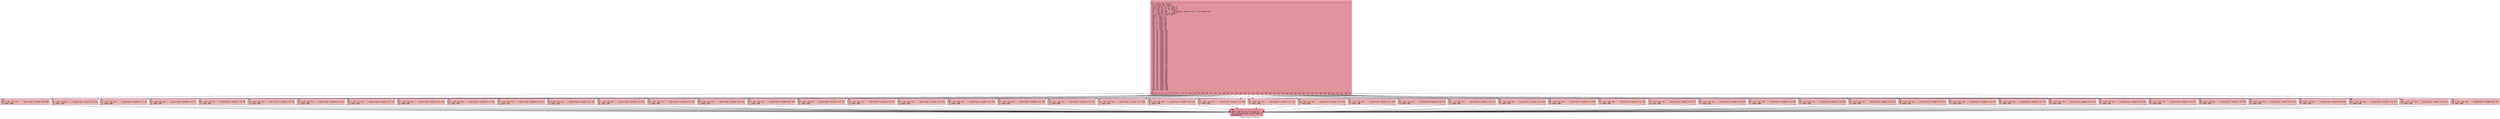 digraph "CFG for 'fatal_CL' function" {
	label="CFG for 'fatal_CL' function";

	Node0x600000f4a260 [shape=record,color="#b70d28ff", style=filled, fillcolor="#b70d2870" fontname="Courier",label="{2:\l|  %3 = alloca i32, align 4\l  %4 = alloca i32, align 4\l  store i32 %0, ptr %3, align 4\l  store i32 %1, ptr %4, align 4\l  %5 = load i32, ptr %4, align 4\l  %6 = call i32 (ptr, ...) @printf(ptr noundef @.str.4, i32 noundef %5)\l  %7 = load i32, ptr %3, align 4\l  switch i32 %7, label %106 [\l    i32 0, label %8\l    i32 -1, label %10\l    i32 -2, label %12\l    i32 -3, label %14\l    i32 -4, label %16\l    i32 -5, label %18\l    i32 -6, label %20\l    i32 -7, label %22\l    i32 -8, label %24\l    i32 -9, label %26\l    i32 -10, label %28\l    i32 -11, label %30\l    i32 -12, label %32\l    i32 -30, label %34\l    i32 -31, label %36\l    i32 -32, label %38\l    i32 -33, label %40\l    i32 -34, label %42\l    i32 -35, label %44\l    i32 -36, label %46\l    i32 -37, label %48\l    i32 -38, label %50\l    i32 -39, label %52\l    i32 -40, label %54\l    i32 -41, label %56\l    i32 -42, label %58\l    i32 -43, label %60\l    i32 -44, label %62\l    i32 -45, label %64\l    i32 -46, label %66\l    i32 -47, label %68\l    i32 -48, label %70\l    i32 -49, label %72\l    i32 -50, label %74\l    i32 -51, label %76\l    i32 -52, label %78\l    i32 -53, label %80\l    i32 -54, label %82\l    i32 -55, label %84\l    i32 -56, label %86\l    i32 -57, label %88\l    i32 -58, label %90\l    i32 -59, label %92\l    i32 -60, label %94\l    i32 -61, label %96\l    i32 -62, label %98\l    i32 -63, label %100\l    i32 -13, label %102\l    i32 -14, label %104\l  ]\l|{<s0>def|<s1>0|<s2>-1|<s3>-2|<s4>-3|<s5>-4|<s6>-5|<s7>-6|<s8>-7|<s9>-8|<s10>-9|<s11>-10|<s12>-11|<s13>-12|<s14>-30|<s15>-31|<s16>-32|<s17>-33|<s18>-34|<s19>-35|<s20>-36|<s21>-37|<s22>-38|<s23>-39|<s24>-40|<s25>-41|<s26>-42|<s27>-43|<s28>-44|<s29>-45|<s30>-46|<s31>-47|<s32>-48|<s33>-49|<s34>-50|<s35>-51|<s36>-52|<s37>-53|<s38>-54|<s39>-55|<s40>-56|<s41>-57|<s42>-58|<s43>-59|<s44>-60|<s45>-61|<s46>-62|<s47>-63|<s48>-13|<s49>-14}}"];
	Node0x600000f4a260:s0 -> Node0x600000f4b200[tooltip="2 -> 106\nProbability 2.00%" ];
	Node0x600000f4a260:s1 -> Node0x600000f4a2b0[tooltip="2 -> 8\nProbability 2.00%" ];
	Node0x600000f4a260:s2 -> Node0x600000f4a300[tooltip="2 -> 10\nProbability 2.00%" ];
	Node0x600000f4a260:s3 -> Node0x600000f4a350[tooltip="2 -> 12\nProbability 2.00%" ];
	Node0x600000f4a260:s4 -> Node0x600000f4a3a0[tooltip="2 -> 14\nProbability 2.00%" ];
	Node0x600000f4a260:s5 -> Node0x600000f4a3f0[tooltip="2 -> 16\nProbability 2.00%" ];
	Node0x600000f4a260:s6 -> Node0x600000f4a440[tooltip="2 -> 18\nProbability 2.00%" ];
	Node0x600000f4a260:s7 -> Node0x600000f4a490[tooltip="2 -> 20\nProbability 2.00%" ];
	Node0x600000f4a260:s8 -> Node0x600000f4a4e0[tooltip="2 -> 22\nProbability 2.00%" ];
	Node0x600000f4a260:s9 -> Node0x600000f4a530[tooltip="2 -> 24\nProbability 2.00%" ];
	Node0x600000f4a260:s10 -> Node0x600000f4a580[tooltip="2 -> 26\nProbability 2.00%" ];
	Node0x600000f4a260:s11 -> Node0x600000f4a5d0[tooltip="2 -> 28\nProbability 2.00%" ];
	Node0x600000f4a260:s12 -> Node0x600000f4a620[tooltip="2 -> 30\nProbability 2.00%" ];
	Node0x600000f4a260:s13 -> Node0x600000f4a670[tooltip="2 -> 32\nProbability 2.00%" ];
	Node0x600000f4a260:s14 -> Node0x600000f4a6c0[tooltip="2 -> 34\nProbability 2.00%" ];
	Node0x600000f4a260:s15 -> Node0x600000f4a710[tooltip="2 -> 36\nProbability 2.00%" ];
	Node0x600000f4a260:s16 -> Node0x600000f4a760[tooltip="2 -> 38\nProbability 2.00%" ];
	Node0x600000f4a260:s17 -> Node0x600000f4a7b0[tooltip="2 -> 40\nProbability 2.00%" ];
	Node0x600000f4a260:s18 -> Node0x600000f4a800[tooltip="2 -> 42\nProbability 2.00%" ];
	Node0x600000f4a260:s19 -> Node0x600000f4a850[tooltip="2 -> 44\nProbability 2.00%" ];
	Node0x600000f4a260:s20 -> Node0x600000f4a8a0[tooltip="2 -> 46\nProbability 2.00%" ];
	Node0x600000f4a260:s21 -> Node0x600000f4a8f0[tooltip="2 -> 48\nProbability 2.00%" ];
	Node0x600000f4a260:s22 -> Node0x600000f4a940[tooltip="2 -> 50\nProbability 2.00%" ];
	Node0x600000f4a260:s23 -> Node0x600000f4a990[tooltip="2 -> 52\nProbability 2.00%" ];
	Node0x600000f4a260:s24 -> Node0x600000f4a9e0[tooltip="2 -> 54\nProbability 2.00%" ];
	Node0x600000f4a260:s25 -> Node0x600000f4aa30[tooltip="2 -> 56\nProbability 2.00%" ];
	Node0x600000f4a260:s26 -> Node0x600000f4aa80[tooltip="2 -> 58\nProbability 2.00%" ];
	Node0x600000f4a260:s27 -> Node0x600000f4aad0[tooltip="2 -> 60\nProbability 2.00%" ];
	Node0x600000f4a260:s28 -> Node0x600000f4ab20[tooltip="2 -> 62\nProbability 2.00%" ];
	Node0x600000f4a260:s29 -> Node0x600000f4ab70[tooltip="2 -> 64\nProbability 2.00%" ];
	Node0x600000f4a260:s30 -> Node0x600000f4abc0[tooltip="2 -> 66\nProbability 2.00%" ];
	Node0x600000f4a260:s31 -> Node0x600000f4ac10[tooltip="2 -> 68\nProbability 2.00%" ];
	Node0x600000f4a260:s32 -> Node0x600000f4ac60[tooltip="2 -> 70\nProbability 2.00%" ];
	Node0x600000f4a260:s33 -> Node0x600000f4acb0[tooltip="2 -> 72\nProbability 2.00%" ];
	Node0x600000f4a260:s34 -> Node0x600000f4ad00[tooltip="2 -> 74\nProbability 2.00%" ];
	Node0x600000f4a260:s35 -> Node0x600000f4ad50[tooltip="2 -> 76\nProbability 2.00%" ];
	Node0x600000f4a260:s36 -> Node0x600000f4ada0[tooltip="2 -> 78\nProbability 2.00%" ];
	Node0x600000f4a260:s37 -> Node0x600000f4adf0[tooltip="2 -> 80\nProbability 2.00%" ];
	Node0x600000f4a260:s38 -> Node0x600000f4ae40[tooltip="2 -> 82\nProbability 2.00%" ];
	Node0x600000f4a260:s39 -> Node0x600000f4ae90[tooltip="2 -> 84\nProbability 2.00%" ];
	Node0x600000f4a260:s40 -> Node0x600000f4aee0[tooltip="2 -> 86\nProbability 2.00%" ];
	Node0x600000f4a260:s41 -> Node0x600000f4af30[tooltip="2 -> 88\nProbability 2.00%" ];
	Node0x600000f4a260:s42 -> Node0x600000f4af80[tooltip="2 -> 90\nProbability 2.00%" ];
	Node0x600000f4a260:s43 -> Node0x600000f4afd0[tooltip="2 -> 92\nProbability 2.00%" ];
	Node0x600000f4a260:s44 -> Node0x600000f4b020[tooltip="2 -> 94\nProbability 2.00%" ];
	Node0x600000f4a260:s45 -> Node0x600000f4b070[tooltip="2 -> 96\nProbability 2.00%" ];
	Node0x600000f4a260:s46 -> Node0x600000f4b0c0[tooltip="2 -> 98\nProbability 2.00%" ];
	Node0x600000f4a260:s47 -> Node0x600000f4b110[tooltip="2 -> 100\nProbability 2.00%" ];
	Node0x600000f4a260:s48 -> Node0x600000f4b160[tooltip="2 -> 102\nProbability 2.00%" ];
	Node0x600000f4a260:s49 -> Node0x600000f4b1b0[tooltip="2 -> 104\nProbability 2.00%" ];
	Node0x600000f4a2b0 [shape=record,color="#3d50c3ff", style=filled, fillcolor="#d8564670" fontname="Courier",label="{8:\l|  %9 = call i32 (ptr, ...) @printf(ptr noundef @.str.5)\l  br label %108\l}"];
	Node0x600000f4a2b0 -> Node0x600000f4b250[tooltip="8 -> 108\nProbability 100.00%" ];
	Node0x600000f4a300 [shape=record,color="#3d50c3ff", style=filled, fillcolor="#d8564670" fontname="Courier",label="{10:\l|  %11 = call i32 (ptr, ...) @printf(ptr noundef @.str.6)\l  br label %108\l}"];
	Node0x600000f4a300 -> Node0x600000f4b250[tooltip="10 -> 108\nProbability 100.00%" ];
	Node0x600000f4a350 [shape=record,color="#3d50c3ff", style=filled, fillcolor="#d8564670" fontname="Courier",label="{12:\l|  %13 = call i32 (ptr, ...) @printf(ptr noundef @.str.7)\l  br label %108\l}"];
	Node0x600000f4a350 -> Node0x600000f4b250[tooltip="12 -> 108\nProbability 100.00%" ];
	Node0x600000f4a3a0 [shape=record,color="#3d50c3ff", style=filled, fillcolor="#d8564670" fontname="Courier",label="{14:\l|  %15 = call i32 (ptr, ...) @printf(ptr noundef @.str.8)\l  br label %108\l}"];
	Node0x600000f4a3a0 -> Node0x600000f4b250[tooltip="14 -> 108\nProbability 100.00%" ];
	Node0x600000f4a3f0 [shape=record,color="#3d50c3ff", style=filled, fillcolor="#d8564670" fontname="Courier",label="{16:\l|  %17 = call i32 (ptr, ...) @printf(ptr noundef @.str.9)\l  br label %108\l}"];
	Node0x600000f4a3f0 -> Node0x600000f4b250[tooltip="16 -> 108\nProbability 100.00%" ];
	Node0x600000f4a440 [shape=record,color="#3d50c3ff", style=filled, fillcolor="#d8564670" fontname="Courier",label="{18:\l|  %19 = call i32 (ptr, ...) @printf(ptr noundef @.str.10)\l  br label %108\l}"];
	Node0x600000f4a440 -> Node0x600000f4b250[tooltip="18 -> 108\nProbability 100.00%" ];
	Node0x600000f4a490 [shape=record,color="#3d50c3ff", style=filled, fillcolor="#d8564670" fontname="Courier",label="{20:\l|  %21 = call i32 (ptr, ...) @printf(ptr noundef @.str.11)\l  br label %108\l}"];
	Node0x600000f4a490 -> Node0x600000f4b250[tooltip="20 -> 108\nProbability 100.00%" ];
	Node0x600000f4a4e0 [shape=record,color="#3d50c3ff", style=filled, fillcolor="#d8564670" fontname="Courier",label="{22:\l|  %23 = call i32 (ptr, ...) @printf(ptr noundef @.str.12)\l  br label %108\l}"];
	Node0x600000f4a4e0 -> Node0x600000f4b250[tooltip="22 -> 108\nProbability 100.00%" ];
	Node0x600000f4a530 [shape=record,color="#3d50c3ff", style=filled, fillcolor="#d8564670" fontname="Courier",label="{24:\l|  %25 = call i32 (ptr, ...) @printf(ptr noundef @.str.13)\l  br label %108\l}"];
	Node0x600000f4a530 -> Node0x600000f4b250[tooltip="24 -> 108\nProbability 100.00%" ];
	Node0x600000f4a580 [shape=record,color="#3d50c3ff", style=filled, fillcolor="#d8564670" fontname="Courier",label="{26:\l|  %27 = call i32 (ptr, ...) @printf(ptr noundef @.str.14)\l  br label %108\l}"];
	Node0x600000f4a580 -> Node0x600000f4b250[tooltip="26 -> 108\nProbability 100.00%" ];
	Node0x600000f4a5d0 [shape=record,color="#3d50c3ff", style=filled, fillcolor="#d8564670" fontname="Courier",label="{28:\l|  %29 = call i32 (ptr, ...) @printf(ptr noundef @.str.15)\l  br label %108\l}"];
	Node0x600000f4a5d0 -> Node0x600000f4b250[tooltip="28 -> 108\nProbability 100.00%" ];
	Node0x600000f4a620 [shape=record,color="#3d50c3ff", style=filled, fillcolor="#d8564670" fontname="Courier",label="{30:\l|  %31 = call i32 (ptr, ...) @printf(ptr noundef @.str.16)\l  br label %108\l}"];
	Node0x600000f4a620 -> Node0x600000f4b250[tooltip="30 -> 108\nProbability 100.00%" ];
	Node0x600000f4a670 [shape=record,color="#3d50c3ff", style=filled, fillcolor="#d8564670" fontname="Courier",label="{32:\l|  %33 = call i32 (ptr, ...) @printf(ptr noundef @.str.17)\l  br label %108\l}"];
	Node0x600000f4a670 -> Node0x600000f4b250[tooltip="32 -> 108\nProbability 100.00%" ];
	Node0x600000f4a6c0 [shape=record,color="#3d50c3ff", style=filled, fillcolor="#d8564670" fontname="Courier",label="{34:\l|  %35 = call i32 (ptr, ...) @printf(ptr noundef @.str.18)\l  br label %108\l}"];
	Node0x600000f4a6c0 -> Node0x600000f4b250[tooltip="34 -> 108\nProbability 100.00%" ];
	Node0x600000f4a710 [shape=record,color="#3d50c3ff", style=filled, fillcolor="#d8564670" fontname="Courier",label="{36:\l|  %37 = call i32 (ptr, ...) @printf(ptr noundef @.str.19)\l  br label %108\l}"];
	Node0x600000f4a710 -> Node0x600000f4b250[tooltip="36 -> 108\nProbability 100.00%" ];
	Node0x600000f4a760 [shape=record,color="#3d50c3ff", style=filled, fillcolor="#d8564670" fontname="Courier",label="{38:\l|  %39 = call i32 (ptr, ...) @printf(ptr noundef @.str.20)\l  br label %108\l}"];
	Node0x600000f4a760 -> Node0x600000f4b250[tooltip="38 -> 108\nProbability 100.00%" ];
	Node0x600000f4a7b0 [shape=record,color="#3d50c3ff", style=filled, fillcolor="#d8564670" fontname="Courier",label="{40:\l|  %41 = call i32 (ptr, ...) @printf(ptr noundef @.str.21)\l  br label %108\l}"];
	Node0x600000f4a7b0 -> Node0x600000f4b250[tooltip="40 -> 108\nProbability 100.00%" ];
	Node0x600000f4a800 [shape=record,color="#3d50c3ff", style=filled, fillcolor="#d8564670" fontname="Courier",label="{42:\l|  %43 = call i32 (ptr, ...) @printf(ptr noundef @.str.22)\l  br label %108\l}"];
	Node0x600000f4a800 -> Node0x600000f4b250[tooltip="42 -> 108\nProbability 100.00%" ];
	Node0x600000f4a850 [shape=record,color="#3d50c3ff", style=filled, fillcolor="#d8564670" fontname="Courier",label="{44:\l|  %45 = call i32 (ptr, ...) @printf(ptr noundef @.str.23)\l  br label %108\l}"];
	Node0x600000f4a850 -> Node0x600000f4b250[tooltip="44 -> 108\nProbability 100.00%" ];
	Node0x600000f4a8a0 [shape=record,color="#3d50c3ff", style=filled, fillcolor="#d8564670" fontname="Courier",label="{46:\l|  %47 = call i32 (ptr, ...) @printf(ptr noundef @.str.24)\l  br label %108\l}"];
	Node0x600000f4a8a0 -> Node0x600000f4b250[tooltip="46 -> 108\nProbability 100.00%" ];
	Node0x600000f4a8f0 [shape=record,color="#3d50c3ff", style=filled, fillcolor="#d8564670" fontname="Courier",label="{48:\l|  %49 = call i32 (ptr, ...) @printf(ptr noundef @.str.25)\l  br label %108\l}"];
	Node0x600000f4a8f0 -> Node0x600000f4b250[tooltip="48 -> 108\nProbability 100.00%" ];
	Node0x600000f4a940 [shape=record,color="#3d50c3ff", style=filled, fillcolor="#d8564670" fontname="Courier",label="{50:\l|  %51 = call i32 (ptr, ...) @printf(ptr noundef @.str.26)\l  br label %108\l}"];
	Node0x600000f4a940 -> Node0x600000f4b250[tooltip="50 -> 108\nProbability 100.00%" ];
	Node0x600000f4a990 [shape=record,color="#3d50c3ff", style=filled, fillcolor="#d8564670" fontname="Courier",label="{52:\l|  %53 = call i32 (ptr, ...) @printf(ptr noundef @.str.27)\l  br label %108\l}"];
	Node0x600000f4a990 -> Node0x600000f4b250[tooltip="52 -> 108\nProbability 100.00%" ];
	Node0x600000f4a9e0 [shape=record,color="#3d50c3ff", style=filled, fillcolor="#d8564670" fontname="Courier",label="{54:\l|  %55 = call i32 (ptr, ...) @printf(ptr noundef @.str.28)\l  br label %108\l}"];
	Node0x600000f4a9e0 -> Node0x600000f4b250[tooltip="54 -> 108\nProbability 100.00%" ];
	Node0x600000f4aa30 [shape=record,color="#3d50c3ff", style=filled, fillcolor="#d8564670" fontname="Courier",label="{56:\l|  %57 = call i32 (ptr, ...) @printf(ptr noundef @.str.29)\l  br label %108\l}"];
	Node0x600000f4aa30 -> Node0x600000f4b250[tooltip="56 -> 108\nProbability 100.00%" ];
	Node0x600000f4aa80 [shape=record,color="#3d50c3ff", style=filled, fillcolor="#d8564670" fontname="Courier",label="{58:\l|  %59 = call i32 (ptr, ...) @printf(ptr noundef @.str.30)\l  br label %108\l}"];
	Node0x600000f4aa80 -> Node0x600000f4b250[tooltip="58 -> 108\nProbability 100.00%" ];
	Node0x600000f4aad0 [shape=record,color="#3d50c3ff", style=filled, fillcolor="#d8564670" fontname="Courier",label="{60:\l|  %61 = call i32 (ptr, ...) @printf(ptr noundef @.str.31)\l  br label %108\l}"];
	Node0x600000f4aad0 -> Node0x600000f4b250[tooltip="60 -> 108\nProbability 100.00%" ];
	Node0x600000f4ab20 [shape=record,color="#3d50c3ff", style=filled, fillcolor="#d8564670" fontname="Courier",label="{62:\l|  %63 = call i32 (ptr, ...) @printf(ptr noundef @.str.32)\l  br label %108\l}"];
	Node0x600000f4ab20 -> Node0x600000f4b250[tooltip="62 -> 108\nProbability 100.00%" ];
	Node0x600000f4ab70 [shape=record,color="#3d50c3ff", style=filled, fillcolor="#d8564670" fontname="Courier",label="{64:\l|  %65 = call i32 (ptr, ...) @printf(ptr noundef @.str.33)\l  br label %108\l}"];
	Node0x600000f4ab70 -> Node0x600000f4b250[tooltip="64 -> 108\nProbability 100.00%" ];
	Node0x600000f4abc0 [shape=record,color="#3d50c3ff", style=filled, fillcolor="#d8564670" fontname="Courier",label="{66:\l|  %67 = call i32 (ptr, ...) @printf(ptr noundef @.str.34)\l  br label %108\l}"];
	Node0x600000f4abc0 -> Node0x600000f4b250[tooltip="66 -> 108\nProbability 100.00%" ];
	Node0x600000f4ac10 [shape=record,color="#3d50c3ff", style=filled, fillcolor="#d8564670" fontname="Courier",label="{68:\l|  %69 = call i32 (ptr, ...) @printf(ptr noundef @.str.35)\l  br label %108\l}"];
	Node0x600000f4ac10 -> Node0x600000f4b250[tooltip="68 -> 108\nProbability 100.00%" ];
	Node0x600000f4ac60 [shape=record,color="#3d50c3ff", style=filled, fillcolor="#d8564670" fontname="Courier",label="{70:\l|  %71 = call i32 (ptr, ...) @printf(ptr noundef @.str.36)\l  br label %108\l}"];
	Node0x600000f4ac60 -> Node0x600000f4b250[tooltip="70 -> 108\nProbability 100.00%" ];
	Node0x600000f4acb0 [shape=record,color="#3d50c3ff", style=filled, fillcolor="#d8564670" fontname="Courier",label="{72:\l|  %73 = call i32 (ptr, ...) @printf(ptr noundef @.str.37)\l  br label %108\l}"];
	Node0x600000f4acb0 -> Node0x600000f4b250[tooltip="72 -> 108\nProbability 100.00%" ];
	Node0x600000f4ad00 [shape=record,color="#3d50c3ff", style=filled, fillcolor="#d8564670" fontname="Courier",label="{74:\l|  %75 = call i32 (ptr, ...) @printf(ptr noundef @.str.38)\l  br label %108\l}"];
	Node0x600000f4ad00 -> Node0x600000f4b250[tooltip="74 -> 108\nProbability 100.00%" ];
	Node0x600000f4ad50 [shape=record,color="#3d50c3ff", style=filled, fillcolor="#d8564670" fontname="Courier",label="{76:\l|  %77 = call i32 (ptr, ...) @printf(ptr noundef @.str.39)\l  br label %108\l}"];
	Node0x600000f4ad50 -> Node0x600000f4b250[tooltip="76 -> 108\nProbability 100.00%" ];
	Node0x600000f4ada0 [shape=record,color="#3d50c3ff", style=filled, fillcolor="#d8564670" fontname="Courier",label="{78:\l|  %79 = call i32 (ptr, ...) @printf(ptr noundef @.str.40)\l  br label %108\l}"];
	Node0x600000f4ada0 -> Node0x600000f4b250[tooltip="78 -> 108\nProbability 100.00%" ];
	Node0x600000f4adf0 [shape=record,color="#3d50c3ff", style=filled, fillcolor="#d8564670" fontname="Courier",label="{80:\l|  %81 = call i32 (ptr, ...) @printf(ptr noundef @.str.41)\l  br label %108\l}"];
	Node0x600000f4adf0 -> Node0x600000f4b250[tooltip="80 -> 108\nProbability 100.00%" ];
	Node0x600000f4ae40 [shape=record,color="#3d50c3ff", style=filled, fillcolor="#d8564670" fontname="Courier",label="{82:\l|  %83 = call i32 (ptr, ...) @printf(ptr noundef @.str.42)\l  br label %108\l}"];
	Node0x600000f4ae40 -> Node0x600000f4b250[tooltip="82 -> 108\nProbability 100.00%" ];
	Node0x600000f4ae90 [shape=record,color="#3d50c3ff", style=filled, fillcolor="#d8564670" fontname="Courier",label="{84:\l|  %85 = call i32 (ptr, ...) @printf(ptr noundef @.str.43)\l  br label %108\l}"];
	Node0x600000f4ae90 -> Node0x600000f4b250[tooltip="84 -> 108\nProbability 100.00%" ];
	Node0x600000f4aee0 [shape=record,color="#3d50c3ff", style=filled, fillcolor="#d8564670" fontname="Courier",label="{86:\l|  %87 = call i32 (ptr, ...) @printf(ptr noundef @.str.44)\l  br label %108\l}"];
	Node0x600000f4aee0 -> Node0x600000f4b250[tooltip="86 -> 108\nProbability 100.00%" ];
	Node0x600000f4af30 [shape=record,color="#3d50c3ff", style=filled, fillcolor="#d8564670" fontname="Courier",label="{88:\l|  %89 = call i32 (ptr, ...) @printf(ptr noundef @.str.45)\l  br label %108\l}"];
	Node0x600000f4af30 -> Node0x600000f4b250[tooltip="88 -> 108\nProbability 100.00%" ];
	Node0x600000f4af80 [shape=record,color="#3d50c3ff", style=filled, fillcolor="#d8564670" fontname="Courier",label="{90:\l|  %91 = call i32 (ptr, ...) @printf(ptr noundef @.str.46)\l  br label %108\l}"];
	Node0x600000f4af80 -> Node0x600000f4b250[tooltip="90 -> 108\nProbability 100.00%" ];
	Node0x600000f4afd0 [shape=record,color="#3d50c3ff", style=filled, fillcolor="#d8564670" fontname="Courier",label="{92:\l|  %93 = call i32 (ptr, ...) @printf(ptr noundef @.str.47)\l  br label %108\l}"];
	Node0x600000f4afd0 -> Node0x600000f4b250[tooltip="92 -> 108\nProbability 100.00%" ];
	Node0x600000f4b020 [shape=record,color="#3d50c3ff", style=filled, fillcolor="#d8564670" fontname="Courier",label="{94:\l|  %95 = call i32 (ptr, ...) @printf(ptr noundef @.str.48)\l  br label %108\l}"];
	Node0x600000f4b020 -> Node0x600000f4b250[tooltip="94 -> 108\nProbability 100.00%" ];
	Node0x600000f4b070 [shape=record,color="#3d50c3ff", style=filled, fillcolor="#d8564670" fontname="Courier",label="{96:\l|  %97 = call i32 (ptr, ...) @printf(ptr noundef @.str.49)\l  br label %108\l}"];
	Node0x600000f4b070 -> Node0x600000f4b250[tooltip="96 -> 108\nProbability 100.00%" ];
	Node0x600000f4b0c0 [shape=record,color="#3d50c3ff", style=filled, fillcolor="#d8564670" fontname="Courier",label="{98:\l|  %99 = call i32 (ptr, ...) @printf(ptr noundef @.str.50)\l  br label %108\l}"];
	Node0x600000f4b0c0 -> Node0x600000f4b250[tooltip="98 -> 108\nProbability 100.00%" ];
	Node0x600000f4b110 [shape=record,color="#3d50c3ff", style=filled, fillcolor="#d8564670" fontname="Courier",label="{100:\l|  %101 = call i32 (ptr, ...) @printf(ptr noundef @.str.51)\l  br label %108\l}"];
	Node0x600000f4b110 -> Node0x600000f4b250[tooltip="100 -> 108\nProbability 100.00%" ];
	Node0x600000f4b160 [shape=record,color="#3d50c3ff", style=filled, fillcolor="#d8564670" fontname="Courier",label="{102:\l|  %103 = call i32 (ptr, ...) @printf(ptr noundef @.str.52)\l  br label %108\l}"];
	Node0x600000f4b160 -> Node0x600000f4b250[tooltip="102 -> 108\nProbability 100.00%" ];
	Node0x600000f4b1b0 [shape=record,color="#3d50c3ff", style=filled, fillcolor="#d8564670" fontname="Courier",label="{104:\l|  %105 = call i32 (ptr, ...) @printf(ptr noundef @.str.53)\l  br label %108\l}"];
	Node0x600000f4b1b0 -> Node0x600000f4b250[tooltip="104 -> 108\nProbability 100.00%" ];
	Node0x600000f4b200 [shape=record,color="#3d50c3ff", style=filled, fillcolor="#d8564670" fontname="Courier",label="{106:\l|  %107 = call i32 (ptr, ...) @printf(ptr noundef @.str.54)\l  br label %108\l}"];
	Node0x600000f4b200 -> Node0x600000f4b250[tooltip="106 -> 108\nProbability 100.00%" ];
	Node0x600000f4b250 [shape=record,color="#b70d28ff", style=filled, fillcolor="#b70d2870" fontname="Courier",label="{108:\l|  %109 = load i32, ptr %3, align 4\l  call void @exit(i32 noundef %109) #5\l  unreachable\l}"];
}
